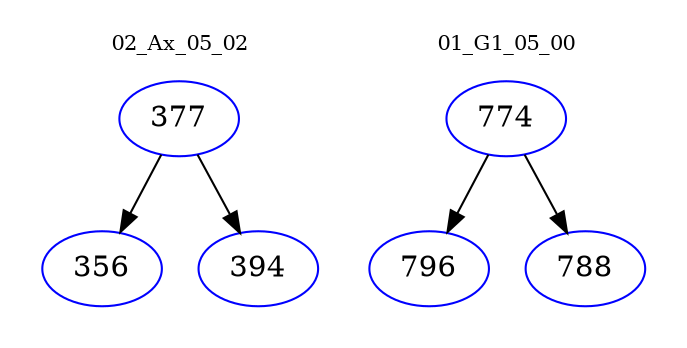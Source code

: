 digraph{
subgraph cluster_0 {
color = white
label = "02_Ax_05_02";
fontsize=10;
T0_377 [label="377", color="blue"]
T0_377 -> T0_356 [color="black"]
T0_356 [label="356", color="blue"]
T0_377 -> T0_394 [color="black"]
T0_394 [label="394", color="blue"]
}
subgraph cluster_1 {
color = white
label = "01_G1_05_00";
fontsize=10;
T1_774 [label="774", color="blue"]
T1_774 -> T1_796 [color="black"]
T1_796 [label="796", color="blue"]
T1_774 -> T1_788 [color="black"]
T1_788 [label="788", color="blue"]
}
}
